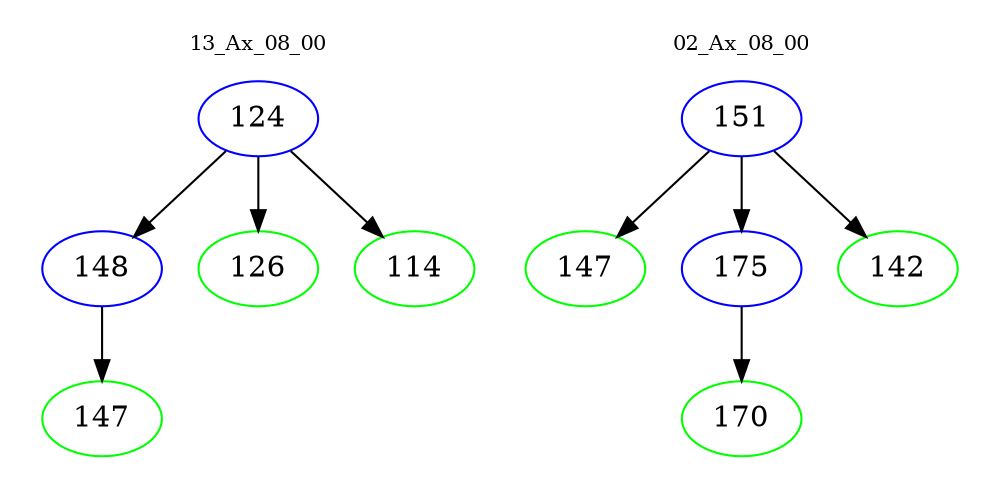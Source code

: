digraph{
subgraph cluster_0 {
color = white
label = "13_Ax_08_00";
fontsize=10;
T0_124 [label="124", color="blue"]
T0_124 -> T0_148 [color="black"]
T0_148 [label="148", color="blue"]
T0_148 -> T0_147 [color="black"]
T0_147 [label="147", color="green"]
T0_124 -> T0_126 [color="black"]
T0_126 [label="126", color="green"]
T0_124 -> T0_114 [color="black"]
T0_114 [label="114", color="green"]
}
subgraph cluster_1 {
color = white
label = "02_Ax_08_00";
fontsize=10;
T1_151 [label="151", color="blue"]
T1_151 -> T1_147 [color="black"]
T1_147 [label="147", color="green"]
T1_151 -> T1_175 [color="black"]
T1_175 [label="175", color="blue"]
T1_175 -> T1_170 [color="black"]
T1_170 [label="170", color="green"]
T1_151 -> T1_142 [color="black"]
T1_142 [label="142", color="green"]
}
}
